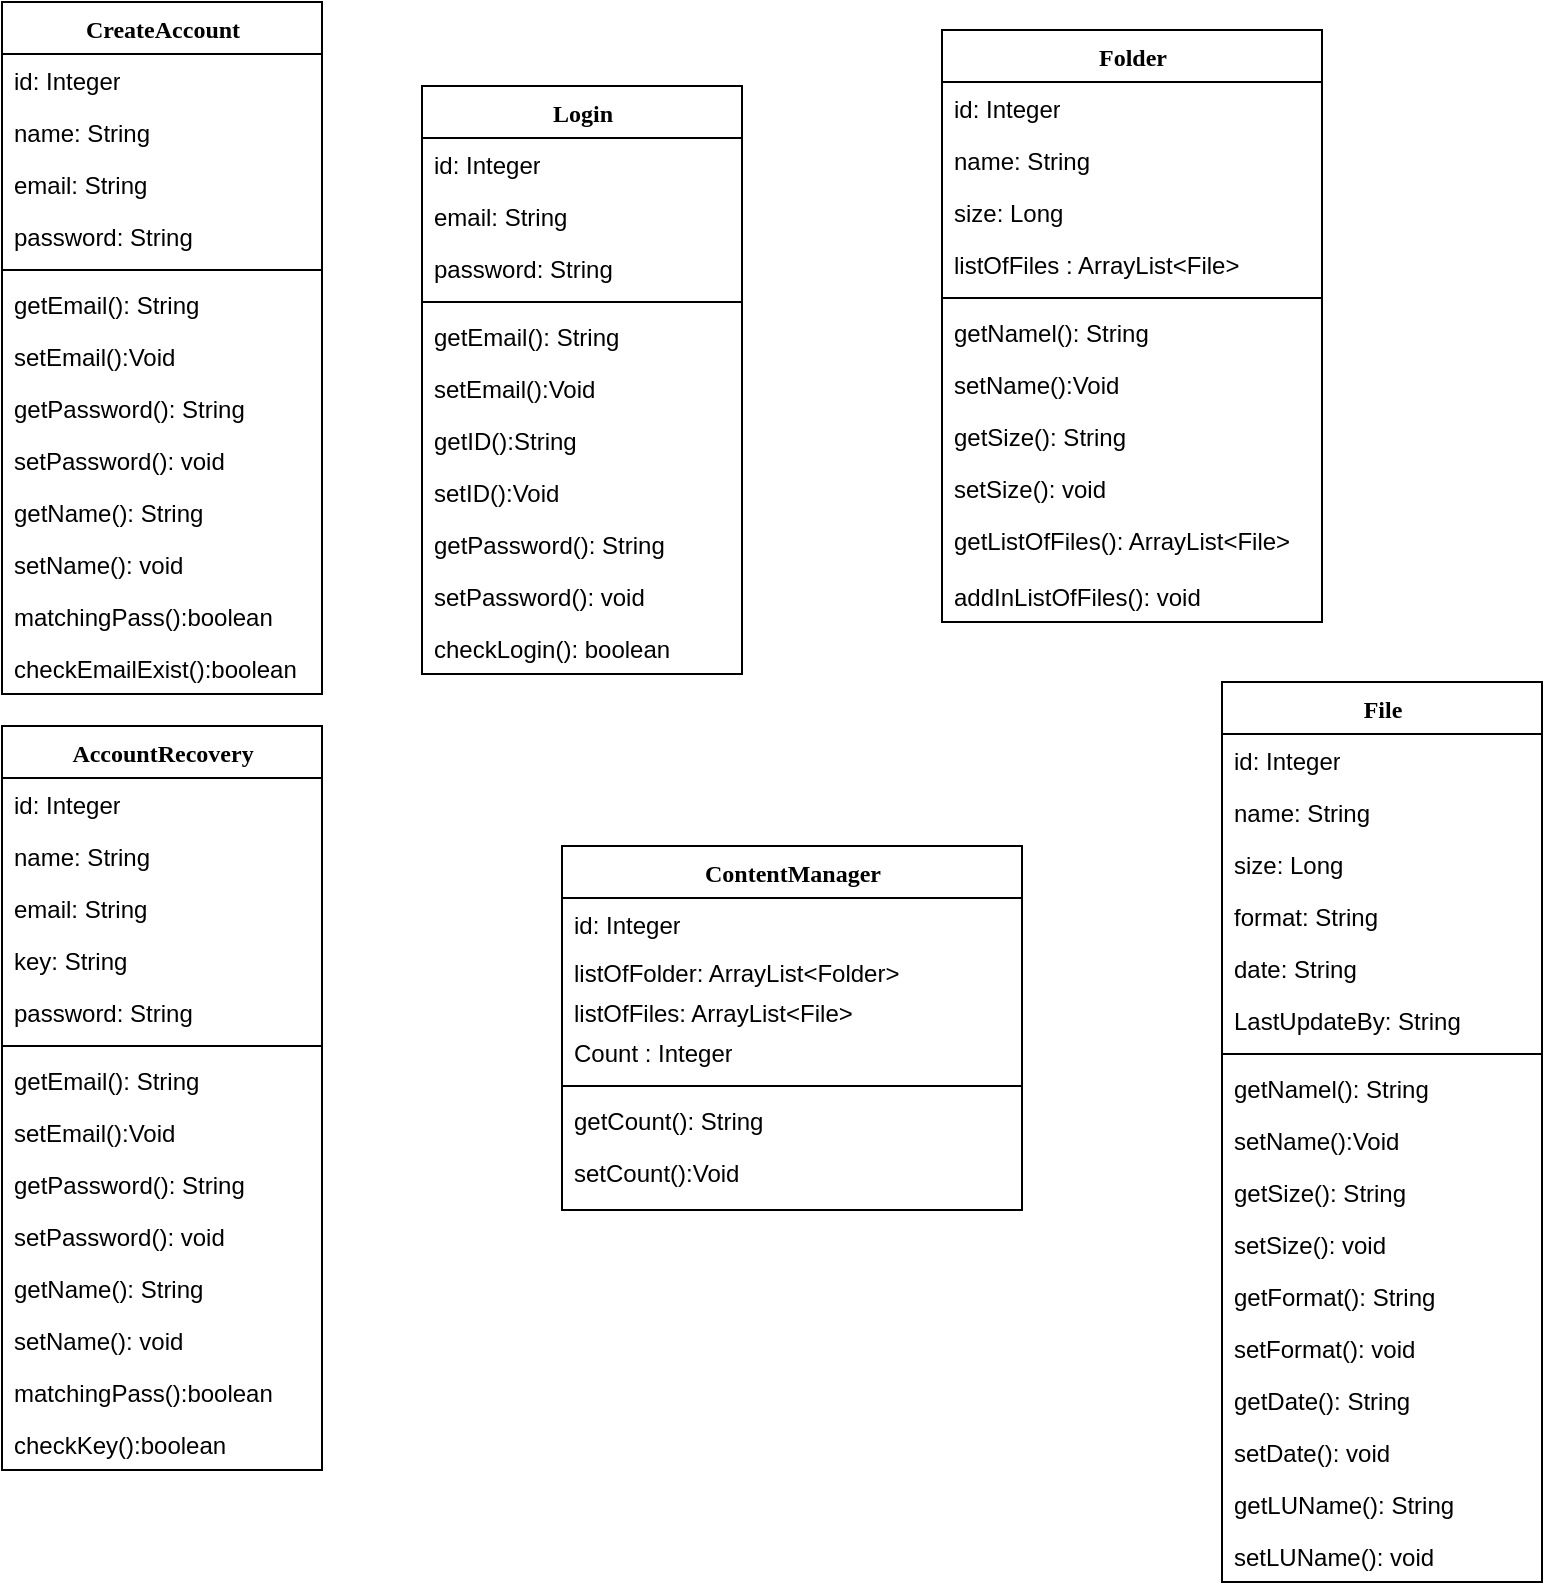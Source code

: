 <mxfile version="10.6.3" type="device"><diagram name="Page-1" id="9f46799a-70d6-7492-0946-bef42562c5a5"><mxGraphModel dx="1634" dy="757" grid="1" gridSize="10" guides="1" tooltips="1" connect="1" arrows="1" fold="1" page="1" pageScale="1" pageWidth="1100" pageHeight="850" background="#ffffff" math="0" shadow="0"><root><mxCell id="0"/><mxCell id="1" parent="0"/><mxCell id="78961159f06e98e8-17" value="Login&lt;br&gt;" style="swimlane;html=1;fontStyle=1;align=center;verticalAlign=top;childLayout=stackLayout;horizontal=1;startSize=26;horizontalStack=0;resizeParent=1;resizeLast=0;collapsible=1;marginBottom=0;swimlaneFillColor=#ffffff;rounded=0;shadow=0;comic=0;labelBackgroundColor=none;strokeColor=#000000;strokeWidth=1;fillColor=none;fontFamily=Verdana;fontSize=12;fontColor=#000000;" parent="1" vertex="1"><mxGeometry x="240" y="57" width="160" height="294" as="geometry"/></mxCell><mxCell id="78961159f06e98e8-21" value="id: Integer" style="text;html=1;strokeColor=none;fillColor=none;align=left;verticalAlign=top;spacingLeft=4;spacingRight=4;whiteSpace=wrap;overflow=hidden;rotatable=0;points=[[0,0.5],[1,0.5]];portConstraint=eastwest;" parent="78961159f06e98e8-17" vertex="1"><mxGeometry y="26" width="160" height="26" as="geometry"/></mxCell><mxCell id="78961159f06e98e8-23" value="email: String" style="text;html=1;strokeColor=none;fillColor=none;align=left;verticalAlign=top;spacingLeft=4;spacingRight=4;whiteSpace=wrap;overflow=hidden;rotatable=0;points=[[0,0.5],[1,0.5]];portConstraint=eastwest;" parent="78961159f06e98e8-17" vertex="1"><mxGeometry y="52" width="160" height="26" as="geometry"/></mxCell><mxCell id="78961159f06e98e8-25" value="password: String" style="text;html=1;strokeColor=none;fillColor=none;align=left;verticalAlign=top;spacingLeft=4;spacingRight=4;whiteSpace=wrap;overflow=hidden;rotatable=0;points=[[0,0.5],[1,0.5]];portConstraint=eastwest;" parent="78961159f06e98e8-17" vertex="1"><mxGeometry y="78" width="160" height="26" as="geometry"/></mxCell><mxCell id="78961159f06e98e8-19" value="" style="line;html=1;strokeWidth=1;fillColor=none;align=left;verticalAlign=middle;spacingTop=-1;spacingLeft=3;spacingRight=3;rotatable=0;labelPosition=right;points=[];portConstraint=eastwest;" parent="78961159f06e98e8-17" vertex="1"><mxGeometry y="104" width="160" height="8" as="geometry"/></mxCell><mxCell id="78961159f06e98e8-20" value="getEmail(): String" style="text;html=1;strokeColor=none;fillColor=none;align=left;verticalAlign=top;spacingLeft=4;spacingRight=4;whiteSpace=wrap;overflow=hidden;rotatable=0;points=[[0,0.5],[1,0.5]];portConstraint=eastwest;" parent="78961159f06e98e8-17" vertex="1"><mxGeometry y="112" width="160" height="26" as="geometry"/></mxCell><mxCell id="78961159f06e98e8-27" value="setEmail():Void" style="text;html=1;strokeColor=none;fillColor=none;align=left;verticalAlign=top;spacingLeft=4;spacingRight=4;whiteSpace=wrap;overflow=hidden;rotatable=0;points=[[0,0.5],[1,0.5]];portConstraint=eastwest;" parent="78961159f06e98e8-17" vertex="1"><mxGeometry y="138" width="160" height="26" as="geometry"/></mxCell><mxCell id="G7asGTCh8BX20E416yKz-1" value="getID():String" style="text;html=1;strokeColor=none;fillColor=none;align=left;verticalAlign=top;spacingLeft=4;spacingRight=4;whiteSpace=wrap;overflow=hidden;rotatable=0;points=[[0,0.5],[1,0.5]];portConstraint=eastwest;" vertex="1" parent="78961159f06e98e8-17"><mxGeometry y="164" width="160" height="26" as="geometry"/></mxCell><mxCell id="G7asGTCh8BX20E416yKz-2" value="setID():Void" style="text;html=1;strokeColor=none;fillColor=none;align=left;verticalAlign=top;spacingLeft=4;spacingRight=4;whiteSpace=wrap;overflow=hidden;rotatable=0;points=[[0,0.5],[1,0.5]];portConstraint=eastwest;" vertex="1" parent="78961159f06e98e8-17"><mxGeometry y="190" width="160" height="26" as="geometry"/></mxCell><mxCell id="G7asGTCh8BX20E416yKz-3" value="getPassword(): String" style="text;html=1;strokeColor=none;fillColor=none;align=left;verticalAlign=top;spacingLeft=4;spacingRight=4;whiteSpace=wrap;overflow=hidden;rotatable=0;points=[[0,0.5],[1,0.5]];portConstraint=eastwest;" vertex="1" parent="78961159f06e98e8-17"><mxGeometry y="216" width="160" height="26" as="geometry"/></mxCell><mxCell id="G7asGTCh8BX20E416yKz-4" value="setPassword(): void" style="text;html=1;strokeColor=none;fillColor=none;align=left;verticalAlign=top;spacingLeft=4;spacingRight=4;whiteSpace=wrap;overflow=hidden;rotatable=0;points=[[0,0.5],[1,0.5]];portConstraint=eastwest;" vertex="1" parent="78961159f06e98e8-17"><mxGeometry y="242" width="160" height="26" as="geometry"/></mxCell><mxCell id="G7asGTCh8BX20E416yKz-5" value="checkLogin(): boolean" style="text;html=1;strokeColor=none;fillColor=none;align=left;verticalAlign=top;spacingLeft=4;spacingRight=4;whiteSpace=wrap;overflow=hidden;rotatable=0;points=[[0,0.5],[1,0.5]];portConstraint=eastwest;" vertex="1" parent="78961159f06e98e8-17"><mxGeometry y="268" width="160" height="26" as="geometry"/></mxCell><mxCell id="78961159f06e98e8-30" value="CreateAccount" style="swimlane;html=1;fontStyle=1;align=center;verticalAlign=top;childLayout=stackLayout;horizontal=1;startSize=26;horizontalStack=0;resizeParent=1;resizeLast=0;collapsible=1;marginBottom=0;swimlaneFillColor=#ffffff;rounded=0;shadow=0;comic=0;labelBackgroundColor=none;strokeColor=#000000;strokeWidth=1;fillColor=none;fontFamily=Verdana;fontSize=12;fontColor=#000000;" parent="1" vertex="1"><mxGeometry x="30" y="15" width="160" height="346" as="geometry"/></mxCell><mxCell id="78961159f06e98e8-31" value="id: Integer" style="text;html=1;strokeColor=none;fillColor=none;align=left;verticalAlign=top;spacingLeft=4;spacingRight=4;whiteSpace=wrap;overflow=hidden;rotatable=0;points=[[0,0.5],[1,0.5]];portConstraint=eastwest;" parent="78961159f06e98e8-30" vertex="1"><mxGeometry y="26" width="160" height="26" as="geometry"/></mxCell><mxCell id="G7asGTCh8BX20E416yKz-19" value="name: String&lt;br&gt;&lt;br&gt;" style="text;html=1;strokeColor=none;fillColor=none;align=left;verticalAlign=top;spacingLeft=4;spacingRight=4;whiteSpace=wrap;overflow=hidden;rotatable=0;points=[[0,0.5],[1,0.5]];portConstraint=eastwest;" vertex="1" parent="78961159f06e98e8-30"><mxGeometry y="52" width="160" height="26" as="geometry"/></mxCell><mxCell id="78961159f06e98e8-32" value="email: String" style="text;html=1;strokeColor=none;fillColor=none;align=left;verticalAlign=top;spacingLeft=4;spacingRight=4;whiteSpace=wrap;overflow=hidden;rotatable=0;points=[[0,0.5],[1,0.5]];portConstraint=eastwest;" parent="78961159f06e98e8-30" vertex="1"><mxGeometry y="78" width="160" height="26" as="geometry"/></mxCell><mxCell id="78961159f06e98e8-33" value="password: String" style="text;html=1;strokeColor=none;fillColor=none;align=left;verticalAlign=top;spacingLeft=4;spacingRight=4;whiteSpace=wrap;overflow=hidden;rotatable=0;points=[[0,0.5],[1,0.5]];portConstraint=eastwest;" parent="78961159f06e98e8-30" vertex="1"><mxGeometry y="104" width="160" height="26" as="geometry"/></mxCell><mxCell id="78961159f06e98e8-38" value="" style="line;html=1;strokeWidth=1;fillColor=none;align=left;verticalAlign=middle;spacingTop=-1;spacingLeft=3;spacingRight=3;rotatable=0;labelPosition=right;points=[];portConstraint=eastwest;" parent="78961159f06e98e8-30" vertex="1"><mxGeometry y="130" width="160" height="8" as="geometry"/></mxCell><mxCell id="78961159f06e98e8-40" value="getEmail(): String" style="text;html=1;strokeColor=none;fillColor=none;align=left;verticalAlign=top;spacingLeft=4;spacingRight=4;whiteSpace=wrap;overflow=hidden;rotatable=0;points=[[0,0.5],[1,0.5]];portConstraint=eastwest;" parent="78961159f06e98e8-30" vertex="1"><mxGeometry y="138" width="160" height="26" as="geometry"/></mxCell><mxCell id="G7asGTCh8BX20E416yKz-13" value="setEmail():Void" style="text;html=1;strokeColor=none;fillColor=none;align=left;verticalAlign=top;spacingLeft=4;spacingRight=4;whiteSpace=wrap;overflow=hidden;rotatable=0;points=[[0,0.5],[1,0.5]];portConstraint=eastwest;" vertex="1" parent="78961159f06e98e8-30"><mxGeometry y="164" width="160" height="26" as="geometry"/></mxCell><mxCell id="G7asGTCh8BX20E416yKz-15" value="&lt;span&gt;getPassword(): String&lt;/span&gt;" style="text;html=1;strokeColor=none;fillColor=none;align=left;verticalAlign=top;spacingLeft=4;spacingRight=4;whiteSpace=wrap;overflow=hidden;rotatable=0;points=[[0,0.5],[1,0.5]];portConstraint=eastwest;" vertex="1" parent="78961159f06e98e8-30"><mxGeometry y="190" width="160" height="26" as="geometry"/></mxCell><mxCell id="G7asGTCh8BX20E416yKz-16" value="setPassword(): void" style="text;html=1;strokeColor=none;fillColor=none;align=left;verticalAlign=top;spacingLeft=4;spacingRight=4;whiteSpace=wrap;overflow=hidden;rotatable=0;points=[[0,0.5],[1,0.5]];portConstraint=eastwest;" vertex="1" parent="78961159f06e98e8-30"><mxGeometry y="216" width="160" height="26" as="geometry"/></mxCell><mxCell id="G7asGTCh8BX20E416yKz-20" value="getName(): String" style="text;html=1;strokeColor=none;fillColor=none;align=left;verticalAlign=top;spacingLeft=4;spacingRight=4;whiteSpace=wrap;overflow=hidden;rotatable=0;points=[[0,0.5],[1,0.5]];portConstraint=eastwest;" vertex="1" parent="78961159f06e98e8-30"><mxGeometry y="242" width="160" height="26" as="geometry"/></mxCell><mxCell id="G7asGTCh8BX20E416yKz-21" value="setName(): void" style="text;html=1;strokeColor=none;fillColor=none;align=left;verticalAlign=top;spacingLeft=4;spacingRight=4;whiteSpace=wrap;overflow=hidden;rotatable=0;points=[[0,0.5],[1,0.5]];portConstraint=eastwest;" vertex="1" parent="78961159f06e98e8-30"><mxGeometry y="268" width="160" height="26" as="geometry"/></mxCell><mxCell id="G7asGTCh8BX20E416yKz-17" value="matchingPass():boolean" style="text;html=1;strokeColor=none;fillColor=none;align=left;verticalAlign=top;spacingLeft=4;spacingRight=4;whiteSpace=wrap;overflow=hidden;rotatable=0;points=[[0,0.5],[1,0.5]];portConstraint=eastwest;" vertex="1" parent="78961159f06e98e8-30"><mxGeometry y="294" width="160" height="26" as="geometry"/></mxCell><mxCell id="G7asGTCh8BX20E416yKz-18" value="checkEmailExist():boolean" style="text;html=1;strokeColor=none;fillColor=none;align=left;verticalAlign=top;spacingLeft=4;spacingRight=4;whiteSpace=wrap;overflow=hidden;rotatable=0;points=[[0,0.5],[1,0.5]];portConstraint=eastwest;" vertex="1" parent="78961159f06e98e8-30"><mxGeometry y="320" width="160" height="26" as="geometry"/></mxCell><mxCell id="G7asGTCh8BX20E416yKz-23" value="AccountRecovery" style="swimlane;html=1;fontStyle=1;align=center;verticalAlign=top;childLayout=stackLayout;horizontal=1;startSize=26;horizontalStack=0;resizeParent=1;resizeLast=0;collapsible=1;marginBottom=0;swimlaneFillColor=#ffffff;rounded=0;shadow=0;comic=0;labelBackgroundColor=none;strokeColor=#000000;strokeWidth=1;fillColor=none;fontFamily=Verdana;fontSize=12;fontColor=#000000;" vertex="1" parent="1"><mxGeometry x="30" y="377" width="160" height="372" as="geometry"/></mxCell><mxCell id="G7asGTCh8BX20E416yKz-24" value="id: Integer" style="text;html=1;strokeColor=none;fillColor=none;align=left;verticalAlign=top;spacingLeft=4;spacingRight=4;whiteSpace=wrap;overflow=hidden;rotatable=0;points=[[0,0.5],[1,0.5]];portConstraint=eastwest;" vertex="1" parent="G7asGTCh8BX20E416yKz-23"><mxGeometry y="26" width="160" height="26" as="geometry"/></mxCell><mxCell id="G7asGTCh8BX20E416yKz-25" value="name: String&lt;br&gt;&lt;br&gt;" style="text;html=1;strokeColor=none;fillColor=none;align=left;verticalAlign=top;spacingLeft=4;spacingRight=4;whiteSpace=wrap;overflow=hidden;rotatable=0;points=[[0,0.5],[1,0.5]];portConstraint=eastwest;" vertex="1" parent="G7asGTCh8BX20E416yKz-23"><mxGeometry y="52" width="160" height="26" as="geometry"/></mxCell><mxCell id="G7asGTCh8BX20E416yKz-26" value="email: String" style="text;html=1;strokeColor=none;fillColor=none;align=left;verticalAlign=top;spacingLeft=4;spacingRight=4;whiteSpace=wrap;overflow=hidden;rotatable=0;points=[[0,0.5],[1,0.5]];portConstraint=eastwest;" vertex="1" parent="G7asGTCh8BX20E416yKz-23"><mxGeometry y="78" width="160" height="26" as="geometry"/></mxCell><mxCell id="G7asGTCh8BX20E416yKz-37" value="key: String" style="text;html=1;strokeColor=none;fillColor=none;align=left;verticalAlign=top;spacingLeft=4;spacingRight=4;whiteSpace=wrap;overflow=hidden;rotatable=0;points=[[0,0.5],[1,0.5]];portConstraint=eastwest;" vertex="1" parent="G7asGTCh8BX20E416yKz-23"><mxGeometry y="104" width="160" height="26" as="geometry"/></mxCell><mxCell id="G7asGTCh8BX20E416yKz-27" value="password: String" style="text;html=1;strokeColor=none;fillColor=none;align=left;verticalAlign=top;spacingLeft=4;spacingRight=4;whiteSpace=wrap;overflow=hidden;rotatable=0;points=[[0,0.5],[1,0.5]];portConstraint=eastwest;" vertex="1" parent="G7asGTCh8BX20E416yKz-23"><mxGeometry y="130" width="160" height="26" as="geometry"/></mxCell><mxCell id="G7asGTCh8BX20E416yKz-28" value="" style="line;html=1;strokeWidth=1;fillColor=none;align=left;verticalAlign=middle;spacingTop=-1;spacingLeft=3;spacingRight=3;rotatable=0;labelPosition=right;points=[];portConstraint=eastwest;" vertex="1" parent="G7asGTCh8BX20E416yKz-23"><mxGeometry y="156" width="160" height="8" as="geometry"/></mxCell><mxCell id="G7asGTCh8BX20E416yKz-29" value="getEmail(): String" style="text;html=1;strokeColor=none;fillColor=none;align=left;verticalAlign=top;spacingLeft=4;spacingRight=4;whiteSpace=wrap;overflow=hidden;rotatable=0;points=[[0,0.5],[1,0.5]];portConstraint=eastwest;" vertex="1" parent="G7asGTCh8BX20E416yKz-23"><mxGeometry y="164" width="160" height="26" as="geometry"/></mxCell><mxCell id="G7asGTCh8BX20E416yKz-30" value="setEmail():Void" style="text;html=1;strokeColor=none;fillColor=none;align=left;verticalAlign=top;spacingLeft=4;spacingRight=4;whiteSpace=wrap;overflow=hidden;rotatable=0;points=[[0,0.5],[1,0.5]];portConstraint=eastwest;" vertex="1" parent="G7asGTCh8BX20E416yKz-23"><mxGeometry y="190" width="160" height="26" as="geometry"/></mxCell><mxCell id="G7asGTCh8BX20E416yKz-31" value="&lt;span&gt;getPassword(): String&lt;/span&gt;" style="text;html=1;strokeColor=none;fillColor=none;align=left;verticalAlign=top;spacingLeft=4;spacingRight=4;whiteSpace=wrap;overflow=hidden;rotatable=0;points=[[0,0.5],[1,0.5]];portConstraint=eastwest;" vertex="1" parent="G7asGTCh8BX20E416yKz-23"><mxGeometry y="216" width="160" height="26" as="geometry"/></mxCell><mxCell id="G7asGTCh8BX20E416yKz-32" value="setPassword(): void" style="text;html=1;strokeColor=none;fillColor=none;align=left;verticalAlign=top;spacingLeft=4;spacingRight=4;whiteSpace=wrap;overflow=hidden;rotatable=0;points=[[0,0.5],[1,0.5]];portConstraint=eastwest;" vertex="1" parent="G7asGTCh8BX20E416yKz-23"><mxGeometry y="242" width="160" height="26" as="geometry"/></mxCell><mxCell id="G7asGTCh8BX20E416yKz-33" value="getName(): String" style="text;html=1;strokeColor=none;fillColor=none;align=left;verticalAlign=top;spacingLeft=4;spacingRight=4;whiteSpace=wrap;overflow=hidden;rotatable=0;points=[[0,0.5],[1,0.5]];portConstraint=eastwest;" vertex="1" parent="G7asGTCh8BX20E416yKz-23"><mxGeometry y="268" width="160" height="26" as="geometry"/></mxCell><mxCell id="G7asGTCh8BX20E416yKz-34" value="setName(): void" style="text;html=1;strokeColor=none;fillColor=none;align=left;verticalAlign=top;spacingLeft=4;spacingRight=4;whiteSpace=wrap;overflow=hidden;rotatable=0;points=[[0,0.5],[1,0.5]];portConstraint=eastwest;" vertex="1" parent="G7asGTCh8BX20E416yKz-23"><mxGeometry y="294" width="160" height="26" as="geometry"/></mxCell><mxCell id="G7asGTCh8BX20E416yKz-35" value="matchingPass():boolean" style="text;html=1;strokeColor=none;fillColor=none;align=left;verticalAlign=top;spacingLeft=4;spacingRight=4;whiteSpace=wrap;overflow=hidden;rotatable=0;points=[[0,0.5],[1,0.5]];portConstraint=eastwest;" vertex="1" parent="G7asGTCh8BX20E416yKz-23"><mxGeometry y="320" width="160" height="26" as="geometry"/></mxCell><mxCell id="G7asGTCh8BX20E416yKz-36" value="checkKey():boolean" style="text;html=1;strokeColor=none;fillColor=none;align=left;verticalAlign=top;spacingLeft=4;spacingRight=4;whiteSpace=wrap;overflow=hidden;rotatable=0;points=[[0,0.5],[1,0.5]];portConstraint=eastwest;" vertex="1" parent="G7asGTCh8BX20E416yKz-23"><mxGeometry y="346" width="160" height="26" as="geometry"/></mxCell><mxCell id="G7asGTCh8BX20E416yKz-38" value="ContentManager" style="swimlane;html=1;fontStyle=1;align=center;verticalAlign=top;childLayout=stackLayout;horizontal=1;startSize=26;horizontalStack=0;resizeParent=1;resizeLast=0;collapsible=1;marginBottom=0;swimlaneFillColor=#ffffff;rounded=0;shadow=0;comic=0;labelBackgroundColor=none;strokeColor=#000000;strokeWidth=1;fillColor=none;fontFamily=Verdana;fontSize=12;fontColor=#000000;" vertex="1" parent="1"><mxGeometry x="310" y="437" width="230" height="182" as="geometry"/></mxCell><mxCell id="G7asGTCh8BX20E416yKz-39" value="id: Integer" style="text;html=1;strokeColor=none;fillColor=none;align=left;verticalAlign=top;spacingLeft=4;spacingRight=4;whiteSpace=wrap;overflow=hidden;rotatable=0;points=[[0,0.5],[1,0.5]];portConstraint=eastwest;" vertex="1" parent="G7asGTCh8BX20E416yKz-38"><mxGeometry y="26" width="230" height="24" as="geometry"/></mxCell><mxCell id="G7asGTCh8BX20E416yKz-40" value="listOfFolder: ArrayList&amp;lt;Folder&amp;gt;&lt;br&gt;" style="text;html=1;strokeColor=none;fillColor=none;align=left;verticalAlign=top;spacingLeft=4;spacingRight=4;whiteSpace=wrap;overflow=hidden;rotatable=0;points=[[0,0.5],[1,0.5]];portConstraint=eastwest;" vertex="1" parent="G7asGTCh8BX20E416yKz-38"><mxGeometry y="50" width="230" height="20" as="geometry"/></mxCell><mxCell id="G7asGTCh8BX20E416yKz-88" value="listOfFiles: ArrayList&amp;lt;File&amp;gt;&lt;br&gt;" style="text;html=1;strokeColor=none;fillColor=none;align=left;verticalAlign=top;spacingLeft=4;spacingRight=4;whiteSpace=wrap;overflow=hidden;rotatable=0;points=[[0,0.5],[1,0.5]];portConstraint=eastwest;" vertex="1" parent="G7asGTCh8BX20E416yKz-38"><mxGeometry y="70" width="230" height="20" as="geometry"/></mxCell><mxCell id="G7asGTCh8BX20E416yKz-41" value="Count : Integer" style="text;html=1;strokeColor=none;fillColor=none;align=left;verticalAlign=top;spacingLeft=4;spacingRight=4;whiteSpace=wrap;overflow=hidden;rotatable=0;points=[[0,0.5],[1,0.5]];portConstraint=eastwest;" vertex="1" parent="G7asGTCh8BX20E416yKz-38"><mxGeometry y="90" width="230" height="26" as="geometry"/></mxCell><mxCell id="G7asGTCh8BX20E416yKz-44" value="" style="line;html=1;strokeWidth=1;fillColor=none;align=left;verticalAlign=middle;spacingTop=-1;spacingLeft=3;spacingRight=3;rotatable=0;labelPosition=right;points=[];portConstraint=eastwest;" vertex="1" parent="G7asGTCh8BX20E416yKz-38"><mxGeometry y="116" width="230" height="8" as="geometry"/></mxCell><mxCell id="G7asGTCh8BX20E416yKz-45" value="getCount(): String" style="text;html=1;strokeColor=none;fillColor=none;align=left;verticalAlign=top;spacingLeft=4;spacingRight=4;whiteSpace=wrap;overflow=hidden;rotatable=0;points=[[0,0.5],[1,0.5]];portConstraint=eastwest;" vertex="1" parent="G7asGTCh8BX20E416yKz-38"><mxGeometry y="124" width="230" height="26" as="geometry"/></mxCell><mxCell id="G7asGTCh8BX20E416yKz-46" value="setCount():Void" style="text;html=1;strokeColor=none;fillColor=none;align=left;verticalAlign=top;spacingLeft=4;spacingRight=4;whiteSpace=wrap;overflow=hidden;rotatable=0;points=[[0,0.5],[1,0.5]];portConstraint=eastwest;" vertex="1" parent="G7asGTCh8BX20E416yKz-38"><mxGeometry y="150" width="230" height="26" as="geometry"/></mxCell><mxCell id="G7asGTCh8BX20E416yKz-54" value="File" style="swimlane;html=1;fontStyle=1;align=center;verticalAlign=top;childLayout=stackLayout;horizontal=1;startSize=26;horizontalStack=0;resizeParent=1;resizeLast=0;collapsible=1;marginBottom=0;swimlaneFillColor=#ffffff;rounded=0;shadow=0;comic=0;labelBackgroundColor=none;strokeColor=#000000;strokeWidth=1;fillColor=none;fontFamily=Verdana;fontSize=12;fontColor=#000000;" vertex="1" parent="1"><mxGeometry x="640" y="355" width="160" height="450" as="geometry"/></mxCell><mxCell id="G7asGTCh8BX20E416yKz-55" value="id: Integer" style="text;html=1;strokeColor=none;fillColor=none;align=left;verticalAlign=top;spacingLeft=4;spacingRight=4;whiteSpace=wrap;overflow=hidden;rotatable=0;points=[[0,0.5],[1,0.5]];portConstraint=eastwest;" vertex="1" parent="G7asGTCh8BX20E416yKz-54"><mxGeometry y="26" width="160" height="26" as="geometry"/></mxCell><mxCell id="G7asGTCh8BX20E416yKz-56" value="name: String&lt;br&gt;&lt;br&gt;" style="text;html=1;strokeColor=none;fillColor=none;align=left;verticalAlign=top;spacingLeft=4;spacingRight=4;whiteSpace=wrap;overflow=hidden;rotatable=0;points=[[0,0.5],[1,0.5]];portConstraint=eastwest;" vertex="1" parent="G7asGTCh8BX20E416yKz-54"><mxGeometry y="52" width="160" height="26" as="geometry"/></mxCell><mxCell id="G7asGTCh8BX20E416yKz-57" value="size: Long" style="text;html=1;strokeColor=none;fillColor=none;align=left;verticalAlign=top;spacingLeft=4;spacingRight=4;whiteSpace=wrap;overflow=hidden;rotatable=0;points=[[0,0.5],[1,0.5]];portConstraint=eastwest;" vertex="1" parent="G7asGTCh8BX20E416yKz-54"><mxGeometry y="78" width="160" height="26" as="geometry"/></mxCell><mxCell id="G7asGTCh8BX20E416yKz-69" value="format: String&lt;br&gt;&lt;br&gt;" style="text;html=1;strokeColor=none;fillColor=none;align=left;verticalAlign=top;spacingLeft=4;spacingRight=4;whiteSpace=wrap;overflow=hidden;rotatable=0;points=[[0,0.5],[1,0.5]];portConstraint=eastwest;" vertex="1" parent="G7asGTCh8BX20E416yKz-54"><mxGeometry y="104" width="160" height="26" as="geometry"/></mxCell><mxCell id="G7asGTCh8BX20E416yKz-82" value="date: String&lt;br&gt;&lt;br&gt;" style="text;html=1;strokeColor=none;fillColor=none;align=left;verticalAlign=top;spacingLeft=4;spacingRight=4;whiteSpace=wrap;overflow=hidden;rotatable=0;points=[[0,0.5],[1,0.5]];portConstraint=eastwest;" vertex="1" parent="G7asGTCh8BX20E416yKz-54"><mxGeometry y="130" width="160" height="26" as="geometry"/></mxCell><mxCell id="G7asGTCh8BX20E416yKz-85" value="LastUpdateBy: String&lt;br&gt;&lt;br&gt;" style="text;html=1;strokeColor=none;fillColor=none;align=left;verticalAlign=top;spacingLeft=4;spacingRight=4;whiteSpace=wrap;overflow=hidden;rotatable=0;points=[[0,0.5],[1,0.5]];portConstraint=eastwest;" vertex="1" parent="G7asGTCh8BX20E416yKz-54"><mxGeometry y="156" width="160" height="26" as="geometry"/></mxCell><mxCell id="G7asGTCh8BX20E416yKz-60" value="" style="line;html=1;strokeWidth=1;fillColor=none;align=left;verticalAlign=middle;spacingTop=-1;spacingLeft=3;spacingRight=3;rotatable=0;labelPosition=right;points=[];portConstraint=eastwest;" vertex="1" parent="G7asGTCh8BX20E416yKz-54"><mxGeometry y="182" width="160" height="8" as="geometry"/></mxCell><mxCell id="G7asGTCh8BX20E416yKz-61" value="getNamel(): String" style="text;html=1;strokeColor=none;fillColor=none;align=left;verticalAlign=top;spacingLeft=4;spacingRight=4;whiteSpace=wrap;overflow=hidden;rotatable=0;points=[[0,0.5],[1,0.5]];portConstraint=eastwest;" vertex="1" parent="G7asGTCh8BX20E416yKz-54"><mxGeometry y="190" width="160" height="26" as="geometry"/></mxCell><mxCell id="G7asGTCh8BX20E416yKz-62" value="setName():Void" style="text;html=1;strokeColor=none;fillColor=none;align=left;verticalAlign=top;spacingLeft=4;spacingRight=4;whiteSpace=wrap;overflow=hidden;rotatable=0;points=[[0,0.5],[1,0.5]];portConstraint=eastwest;" vertex="1" parent="G7asGTCh8BX20E416yKz-54"><mxGeometry y="216" width="160" height="26" as="geometry"/></mxCell><mxCell id="G7asGTCh8BX20E416yKz-63" value="&lt;span&gt;getSize(): String&lt;/span&gt;" style="text;html=1;strokeColor=none;fillColor=none;align=left;verticalAlign=top;spacingLeft=4;spacingRight=4;whiteSpace=wrap;overflow=hidden;rotatable=0;points=[[0,0.5],[1,0.5]];portConstraint=eastwest;" vertex="1" parent="G7asGTCh8BX20E416yKz-54"><mxGeometry y="242" width="160" height="26" as="geometry"/></mxCell><mxCell id="G7asGTCh8BX20E416yKz-64" value="setSize(): void" style="text;html=1;strokeColor=none;fillColor=none;align=left;verticalAlign=top;spacingLeft=4;spacingRight=4;whiteSpace=wrap;overflow=hidden;rotatable=0;points=[[0,0.5],[1,0.5]];portConstraint=eastwest;" vertex="1" parent="G7asGTCh8BX20E416yKz-54"><mxGeometry y="268" width="160" height="26" as="geometry"/></mxCell><mxCell id="G7asGTCh8BX20E416yKz-65" value="getFormat(): String" style="text;html=1;strokeColor=none;fillColor=none;align=left;verticalAlign=top;spacingLeft=4;spacingRight=4;whiteSpace=wrap;overflow=hidden;rotatable=0;points=[[0,0.5],[1,0.5]];portConstraint=eastwest;" vertex="1" parent="G7asGTCh8BX20E416yKz-54"><mxGeometry y="294" width="160" height="26" as="geometry"/></mxCell><mxCell id="G7asGTCh8BX20E416yKz-66" value="setFormat(): void" style="text;html=1;strokeColor=none;fillColor=none;align=left;verticalAlign=top;spacingLeft=4;spacingRight=4;whiteSpace=wrap;overflow=hidden;rotatable=0;points=[[0,0.5],[1,0.5]];portConstraint=eastwest;" vertex="1" parent="G7asGTCh8BX20E416yKz-54"><mxGeometry y="320" width="160" height="26" as="geometry"/></mxCell><mxCell id="G7asGTCh8BX20E416yKz-83" value="getDate(): String" style="text;html=1;strokeColor=none;fillColor=none;align=left;verticalAlign=top;spacingLeft=4;spacingRight=4;whiteSpace=wrap;overflow=hidden;rotatable=0;points=[[0,0.5],[1,0.5]];portConstraint=eastwest;" vertex="1" parent="G7asGTCh8BX20E416yKz-54"><mxGeometry y="346" width="160" height="26" as="geometry"/></mxCell><mxCell id="G7asGTCh8BX20E416yKz-84" value="setDate(): void" style="text;html=1;strokeColor=none;fillColor=none;align=left;verticalAlign=top;spacingLeft=4;spacingRight=4;whiteSpace=wrap;overflow=hidden;rotatable=0;points=[[0,0.5],[1,0.5]];portConstraint=eastwest;" vertex="1" parent="G7asGTCh8BX20E416yKz-54"><mxGeometry y="372" width="160" height="26" as="geometry"/></mxCell><mxCell id="G7asGTCh8BX20E416yKz-86" value="getLUName(): String" style="text;html=1;strokeColor=none;fillColor=none;align=left;verticalAlign=top;spacingLeft=4;spacingRight=4;whiteSpace=wrap;overflow=hidden;rotatable=0;points=[[0,0.5],[1,0.5]];portConstraint=eastwest;" vertex="1" parent="G7asGTCh8BX20E416yKz-54"><mxGeometry y="398" width="160" height="26" as="geometry"/></mxCell><mxCell id="G7asGTCh8BX20E416yKz-87" value="setLUName(): void" style="text;html=1;strokeColor=none;fillColor=none;align=left;verticalAlign=top;spacingLeft=4;spacingRight=4;whiteSpace=wrap;overflow=hidden;rotatable=0;points=[[0,0.5],[1,0.5]];portConstraint=eastwest;" vertex="1" parent="G7asGTCh8BX20E416yKz-54"><mxGeometry y="424" width="160" height="26" as="geometry"/></mxCell><mxCell id="G7asGTCh8BX20E416yKz-70" value="Folder&lt;br&gt;" style="swimlane;html=1;fontStyle=1;align=center;verticalAlign=top;childLayout=stackLayout;horizontal=1;startSize=26;horizontalStack=0;resizeParent=1;resizeLast=0;collapsible=1;marginBottom=0;swimlaneFillColor=#ffffff;rounded=0;shadow=0;comic=0;labelBackgroundColor=none;strokeColor=#000000;strokeWidth=1;fillColor=none;fontFamily=Verdana;fontSize=12;fontColor=#000000;" vertex="1" parent="1"><mxGeometry x="500" y="29" width="190" height="296" as="geometry"/></mxCell><mxCell id="G7asGTCh8BX20E416yKz-71" value="id: Integer" style="text;html=1;strokeColor=none;fillColor=none;align=left;verticalAlign=top;spacingLeft=4;spacingRight=4;whiteSpace=wrap;overflow=hidden;rotatable=0;points=[[0,0.5],[1,0.5]];portConstraint=eastwest;" vertex="1" parent="G7asGTCh8BX20E416yKz-70"><mxGeometry y="26" width="190" height="26" as="geometry"/></mxCell><mxCell id="G7asGTCh8BX20E416yKz-72" value="name: String&lt;br&gt;&lt;br&gt;" style="text;html=1;strokeColor=none;fillColor=none;align=left;verticalAlign=top;spacingLeft=4;spacingRight=4;whiteSpace=wrap;overflow=hidden;rotatable=0;points=[[0,0.5],[1,0.5]];portConstraint=eastwest;" vertex="1" parent="G7asGTCh8BX20E416yKz-70"><mxGeometry y="52" width="190" height="26" as="geometry"/></mxCell><mxCell id="G7asGTCh8BX20E416yKz-73" value="size: Long" style="text;html=1;strokeColor=none;fillColor=none;align=left;verticalAlign=top;spacingLeft=4;spacingRight=4;whiteSpace=wrap;overflow=hidden;rotatable=0;points=[[0,0.5],[1,0.5]];portConstraint=eastwest;" vertex="1" parent="G7asGTCh8BX20E416yKz-70"><mxGeometry y="78" width="190" height="26" as="geometry"/></mxCell><mxCell id="G7asGTCh8BX20E416yKz-74" value="listOfFiles : ArrayList&amp;lt;File&amp;gt;&lt;br&gt;" style="text;html=1;strokeColor=none;fillColor=none;align=left;verticalAlign=top;spacingLeft=4;spacingRight=4;whiteSpace=wrap;overflow=hidden;rotatable=0;points=[[0,0.5],[1,0.5]];portConstraint=eastwest;" vertex="1" parent="G7asGTCh8BX20E416yKz-70"><mxGeometry y="104" width="190" height="26" as="geometry"/></mxCell><mxCell id="G7asGTCh8BX20E416yKz-75" value="" style="line;html=1;strokeWidth=1;fillColor=none;align=left;verticalAlign=middle;spacingTop=-1;spacingLeft=3;spacingRight=3;rotatable=0;labelPosition=right;points=[];portConstraint=eastwest;" vertex="1" parent="G7asGTCh8BX20E416yKz-70"><mxGeometry y="130" width="190" height="8" as="geometry"/></mxCell><mxCell id="G7asGTCh8BX20E416yKz-76" value="getNamel(): String" style="text;html=1;strokeColor=none;fillColor=none;align=left;verticalAlign=top;spacingLeft=4;spacingRight=4;whiteSpace=wrap;overflow=hidden;rotatable=0;points=[[0,0.5],[1,0.5]];portConstraint=eastwest;" vertex="1" parent="G7asGTCh8BX20E416yKz-70"><mxGeometry y="138" width="190" height="26" as="geometry"/></mxCell><mxCell id="G7asGTCh8BX20E416yKz-77" value="setName():Void" style="text;html=1;strokeColor=none;fillColor=none;align=left;verticalAlign=top;spacingLeft=4;spacingRight=4;whiteSpace=wrap;overflow=hidden;rotatable=0;points=[[0,0.5],[1,0.5]];portConstraint=eastwest;" vertex="1" parent="G7asGTCh8BX20E416yKz-70"><mxGeometry y="164" width="190" height="26" as="geometry"/></mxCell><mxCell id="G7asGTCh8BX20E416yKz-78" value="&lt;span&gt;getSize(): String&lt;/span&gt;" style="text;html=1;strokeColor=none;fillColor=none;align=left;verticalAlign=top;spacingLeft=4;spacingRight=4;whiteSpace=wrap;overflow=hidden;rotatable=0;points=[[0,0.5],[1,0.5]];portConstraint=eastwest;" vertex="1" parent="G7asGTCh8BX20E416yKz-70"><mxGeometry y="190" width="190" height="26" as="geometry"/></mxCell><mxCell id="G7asGTCh8BX20E416yKz-79" value="setSize(): void" style="text;html=1;strokeColor=none;fillColor=none;align=left;verticalAlign=top;spacingLeft=4;spacingRight=4;whiteSpace=wrap;overflow=hidden;rotatable=0;points=[[0,0.5],[1,0.5]];portConstraint=eastwest;" vertex="1" parent="G7asGTCh8BX20E416yKz-70"><mxGeometry y="216" width="190" height="26" as="geometry"/></mxCell><mxCell id="G7asGTCh8BX20E416yKz-80" value="getListOfFiles(): ArrayList&amp;lt;File&amp;gt;" style="text;html=1;strokeColor=none;fillColor=none;align=left;verticalAlign=top;spacingLeft=4;spacingRight=4;whiteSpace=wrap;overflow=hidden;rotatable=0;points=[[0,0.5],[1,0.5]];portConstraint=eastwest;" vertex="1" parent="G7asGTCh8BX20E416yKz-70"><mxGeometry y="242" width="190" height="28" as="geometry"/></mxCell><mxCell id="G7asGTCh8BX20E416yKz-81" value="addInListOfFiles(): void" style="text;html=1;strokeColor=none;fillColor=none;align=left;verticalAlign=top;spacingLeft=4;spacingRight=4;whiteSpace=wrap;overflow=hidden;rotatable=0;points=[[0,0.5],[1,0.5]];portConstraint=eastwest;" vertex="1" parent="G7asGTCh8BX20E416yKz-70"><mxGeometry y="270" width="190" height="26" as="geometry"/></mxCell></root></mxGraphModel></diagram></mxfile>